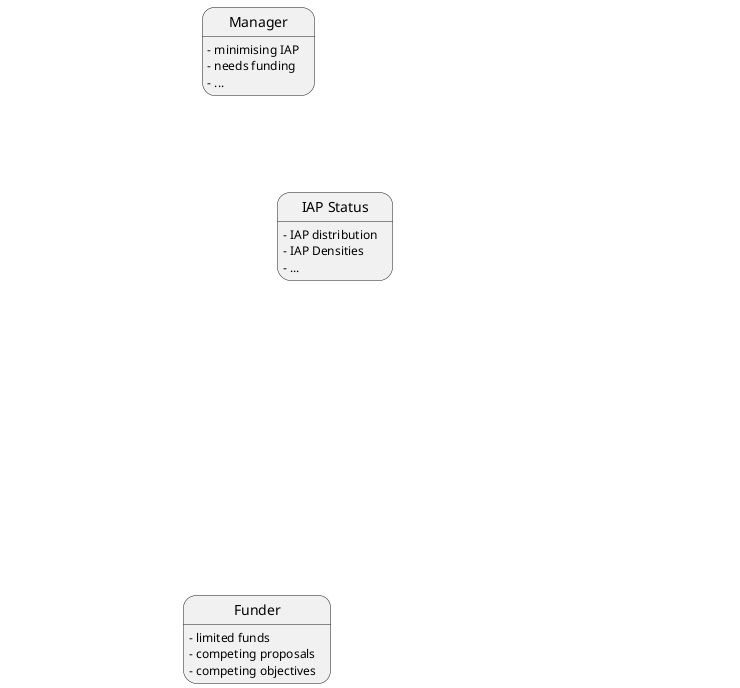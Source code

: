{
  "sha1": "oqqfx2bbpg8um2mdyt4w5g6wfaaep4",
  "insertion": {
    "when": "2024-06-04T17:28:40.121Z",
    "user": "plantuml@gmail.com"
  }
}
@startuml

hide <<hidden>>
state "IAP Status" as status
status : - IAP distribution
status : - IAP Densities
status : - ...

state "Funder" as funder
funder: - limited funds
funder: - competing proposals
funder: - competing objectives

state "Manager" as manager
manager : - minimising IAP
manager : - needs funding
manager : - ...

manager -down[hidden]-> funder : motivates\nfor\nfunding '###
funder -up[hidden]-> manager : provides\nfunding '###
manager -down[hidden]-> status : spends funding\nto control IAP '###
status -up[hidden]-> manager : monitors success\nof IAP control '###

state "Spread Model" as model <<hidden>>
model : + state
model : + funding
model : + managment strategy
model :
model : - expected spread of IAP

manager -down[hidden]-> model : actual funding level
model -[hidden]-> status : optimised strategy
status -[hidden]-> model : improve parameter

manager -down[hidden]-> model : different funding levels
model -[hidden]-> funder : different spread scenarios

@enduml
